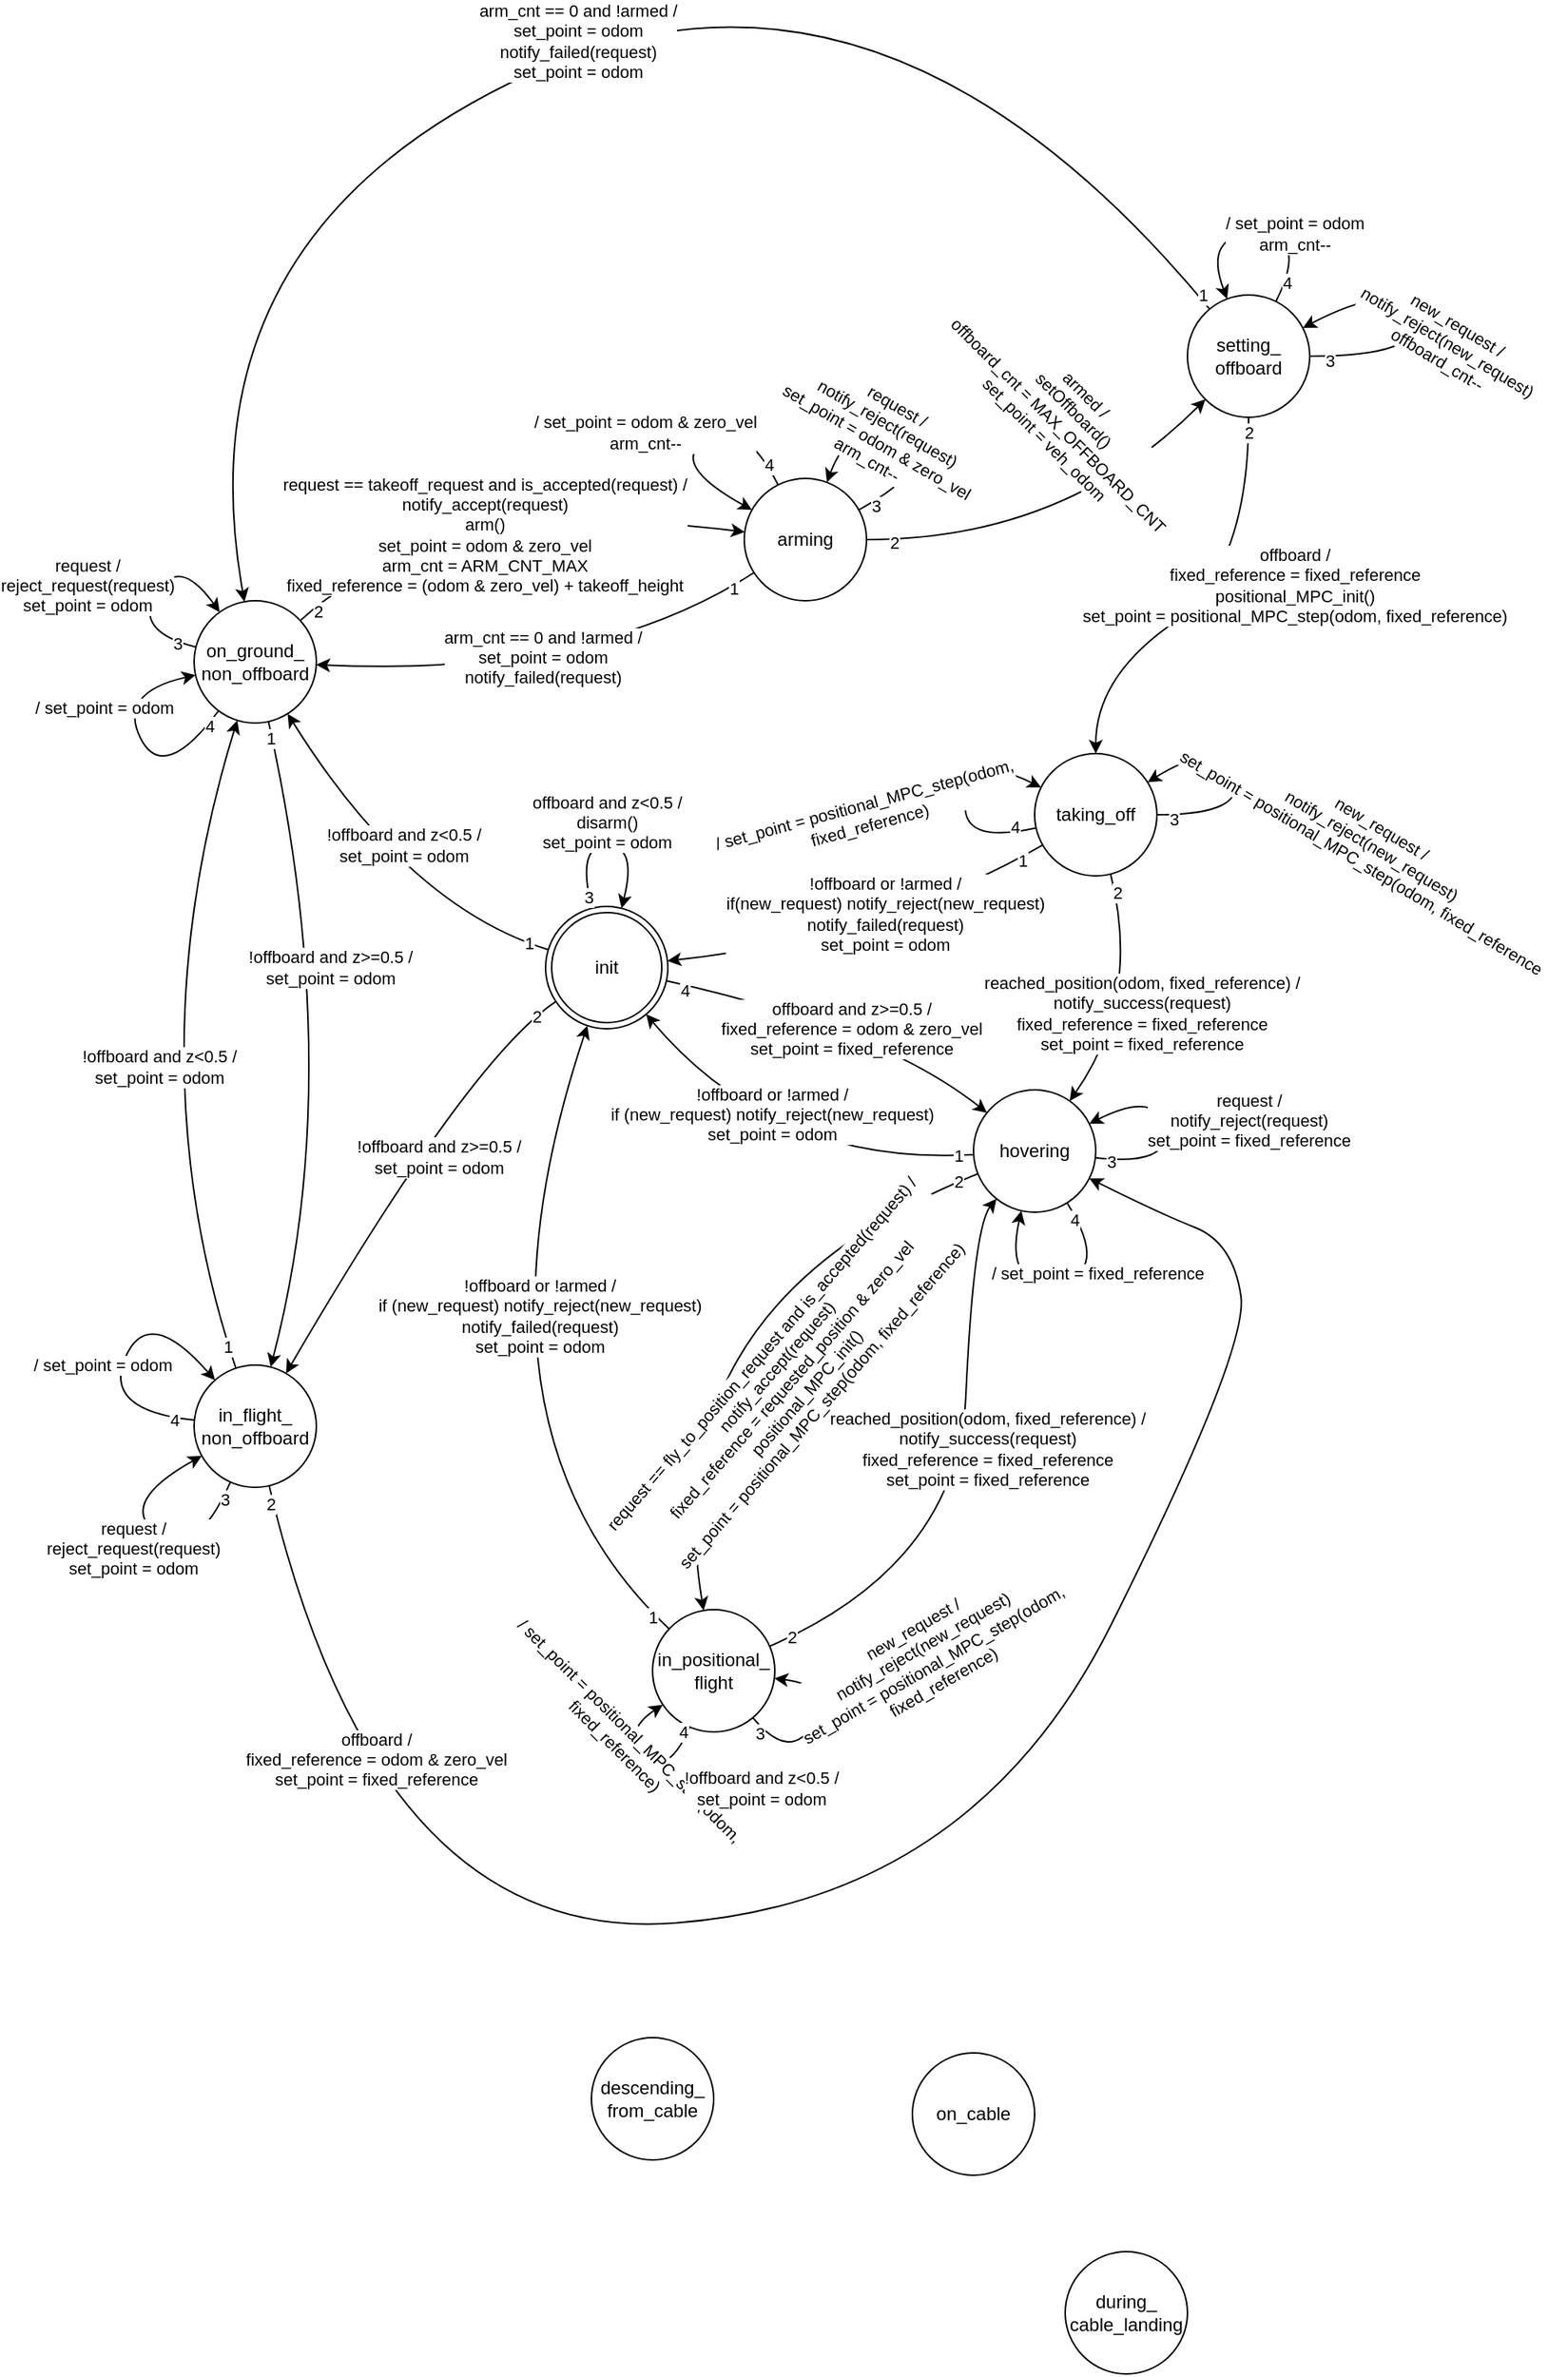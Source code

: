 <mxfile version="20.2.4" type="github">
  <diagram id="1Jh8lGgyKnSP5pfqneyj" name="Page-1">
    <mxGraphModel dx="1265" dy="3603" grid="1" gridSize="10" guides="1" tooltips="1" connect="1" arrows="1" fold="1" page="1" pageScale="1" pageWidth="850" pageHeight="1100" math="0" shadow="0">
      <root>
        <mxCell id="0" />
        <mxCell id="1" parent="0" />
        <mxCell id="nZ2ogU8yaggC1YaTWvZz-1" value="init" style="ellipse;shape=doubleEllipse;whiteSpace=wrap;html=1;aspect=fixed;" parent="1" vertex="1">
          <mxGeometry x="360" y="40" width="80" height="80" as="geometry" />
        </mxCell>
        <mxCell id="nZ2ogU8yaggC1YaTWvZz-2" value="&lt;div&gt;on_ground_&lt;/div&gt;&lt;div&gt;non_offboard&lt;/div&gt;" style="ellipse;whiteSpace=wrap;html=1;aspect=fixed;" parent="1" vertex="1">
          <mxGeometry x="130" y="-160" width="80" height="80" as="geometry" />
        </mxCell>
        <mxCell id="nZ2ogU8yaggC1YaTWvZz-3" value="in_flight_&lt;div&gt;non_offboard&lt;/div&gt;" style="ellipse;whiteSpace=wrap;html=1;aspect=fixed;" parent="1" vertex="1">
          <mxGeometry x="130" y="340" width="80" height="80" as="geometry" />
        </mxCell>
        <mxCell id="nZ2ogU8yaggC1YaTWvZz-4" value="arming" style="ellipse;whiteSpace=wrap;html=1;aspect=fixed;" parent="1" vertex="1">
          <mxGeometry x="490" y="-240" width="80" height="80" as="geometry" />
        </mxCell>
        <mxCell id="nZ2ogU8yaggC1YaTWvZz-5" value="taking_off" style="ellipse;whiteSpace=wrap;html=1;aspect=fixed;" parent="1" vertex="1">
          <mxGeometry x="680" y="-60" width="80" height="80" as="geometry" />
        </mxCell>
        <mxCell id="nZ2ogU8yaggC1YaTWvZz-6" value="hovering" style="ellipse;whiteSpace=wrap;html=1;aspect=fixed;" parent="1" vertex="1">
          <mxGeometry x="640" y="160" width="80" height="80" as="geometry" />
        </mxCell>
        <mxCell id="nZ2ogU8yaggC1YaTWvZz-7" value="&lt;div&gt;during_&lt;/div&gt;&lt;div&gt;cable_landing&lt;br&gt;&lt;/div&gt;" style="ellipse;whiteSpace=wrap;html=1;aspect=fixed;" parent="1" vertex="1">
          <mxGeometry x="700" y="920" width="80" height="80" as="geometry" />
        </mxCell>
        <mxCell id="nZ2ogU8yaggC1YaTWvZz-8" value="on_cable" style="ellipse;whiteSpace=wrap;html=1;aspect=fixed;" parent="1" vertex="1">
          <mxGeometry x="600" y="790" width="80" height="80" as="geometry" />
        </mxCell>
        <mxCell id="nZ2ogU8yaggC1YaTWvZz-9" value="&lt;div&gt;descending_&lt;/div&gt;&lt;div&gt;from_cable&lt;br&gt;&lt;/div&gt;" style="ellipse;whiteSpace=wrap;html=1;aspect=fixed;" parent="1" vertex="1">
          <mxGeometry x="390" y="780" width="80" height="80" as="geometry" />
        </mxCell>
        <mxCell id="nZ2ogU8yaggC1YaTWvZz-10" value="&lt;div&gt;in_positional_&lt;/div&gt;&lt;div&gt;flight&lt;/div&gt;" style="ellipse;whiteSpace=wrap;html=1;aspect=fixed;" parent="1" vertex="1">
          <mxGeometry x="430" y="500" width="80" height="80" as="geometry" />
        </mxCell>
        <mxCell id="nZ2ogU8yaggC1YaTWvZz-11" value="" style="curved=1;endArrow=classic;html=1;rounded=0;" parent="1" source="nZ2ogU8yaggC1YaTWvZz-1" target="nZ2ogU8yaggC1YaTWvZz-2" edge="1">
          <mxGeometry width="50" height="50" relative="1" as="geometry">
            <mxPoint x="220" y="120" as="sourcePoint" />
            <mxPoint x="270" y="70" as="targetPoint" />
            <Array as="points">
              <mxPoint x="270" y="40" />
            </Array>
          </mxGeometry>
        </mxCell>
        <mxCell id="nZ2ogU8yaggC1YaTWvZz-13" value="&lt;div&gt;!offboard and z&amp;lt;0.5 /&lt;/div&gt;&lt;div&gt;set_point = odom&lt;br&gt;&lt;/div&gt;" style="edgeLabel;html=1;align=center;verticalAlign=middle;resizable=0;points=[];" parent="nZ2ogU8yaggC1YaTWvZz-11" vertex="1" connectable="0">
          <mxGeometry x="-0.129" y="15" relative="1" as="geometry">
            <mxPoint x="15" y="-39" as="offset" />
          </mxGeometry>
        </mxCell>
        <mxCell id="nZ2ogU8yaggC1YaTWvZz-48" value="1" style="edgeLabel;html=1;align=center;verticalAlign=middle;resizable=0;points=[];" parent="nZ2ogU8yaggC1YaTWvZz-11" vertex="1" connectable="0">
          <mxGeometry x="-0.888" y="-1" relative="1" as="geometry">
            <mxPoint as="offset" />
          </mxGeometry>
        </mxCell>
        <mxCell id="nZ2ogU8yaggC1YaTWvZz-14" value="" style="curved=1;endArrow=classic;html=1;rounded=0;" parent="1" source="nZ2ogU8yaggC1YaTWvZz-1" target="nZ2ogU8yaggC1YaTWvZz-3" edge="1">
          <mxGeometry width="50" height="50" relative="1" as="geometry">
            <mxPoint x="220" y="120" as="sourcePoint" />
            <mxPoint x="270" y="70" as="targetPoint" />
            <Array as="points">
              <mxPoint x="310" y="140" />
            </Array>
          </mxGeometry>
        </mxCell>
        <mxCell id="nZ2ogU8yaggC1YaTWvZz-15" value="&lt;div&gt;!offboard and z&amp;gt;=0.5 / &lt;br&gt;&lt;/div&gt;&lt;div&gt;set_point = odom&lt;br&gt;&lt;/div&gt;" style="edgeLabel;html=1;align=center;verticalAlign=middle;resizable=0;points=[];" parent="nZ2ogU8yaggC1YaTWvZz-14" vertex="1" connectable="0">
          <mxGeometry x="-0.129" y="15" relative="1" as="geometry">
            <mxPoint as="offset" />
          </mxGeometry>
        </mxCell>
        <mxCell id="nZ2ogU8yaggC1YaTWvZz-49" value="2" style="edgeLabel;html=1;align=center;verticalAlign=middle;resizable=0;points=[];" parent="nZ2ogU8yaggC1YaTWvZz-14" vertex="1" connectable="0">
          <mxGeometry x="-0.895" y="1" relative="1" as="geometry">
            <mxPoint as="offset" />
          </mxGeometry>
        </mxCell>
        <mxCell id="nZ2ogU8yaggC1YaTWvZz-16" value="" style="curved=1;endArrow=classic;html=1;rounded=0;" parent="1" source="nZ2ogU8yaggC1YaTWvZz-1" target="nZ2ogU8yaggC1YaTWvZz-1" edge="1">
          <mxGeometry width="50" height="50" relative="1" as="geometry">
            <mxPoint x="220" y="120" as="sourcePoint" />
            <mxPoint x="270" y="70" as="targetPoint" />
            <Array as="points">
              <mxPoint x="380" />
              <mxPoint x="420" />
            </Array>
          </mxGeometry>
        </mxCell>
        <mxCell id="nZ2ogU8yaggC1YaTWvZz-17" value="&lt;div&gt;offboard and z&amp;lt;0.5 / &lt;br&gt;&lt;/div&gt;&lt;div&gt;disarm()&lt;br&gt;&lt;/div&gt;&lt;div&gt;set_point = odom&lt;/div&gt;" style="edgeLabel;html=1;align=center;verticalAlign=middle;resizable=0;points=[];" parent="nZ2ogU8yaggC1YaTWvZz-16" vertex="1" connectable="0">
          <mxGeometry x="-0.129" y="15" relative="1" as="geometry">
            <mxPoint x="8" as="offset" />
          </mxGeometry>
        </mxCell>
        <mxCell id="nZ2ogU8yaggC1YaTWvZz-51" value="3" style="edgeLabel;html=1;align=center;verticalAlign=middle;resizable=0;points=[];" parent="nZ2ogU8yaggC1YaTWvZz-16" vertex="1" connectable="0">
          <mxGeometry x="-0.871" y="1" relative="1" as="geometry">
            <mxPoint as="offset" />
          </mxGeometry>
        </mxCell>
        <mxCell id="nZ2ogU8yaggC1YaTWvZz-18" value="" style="curved=1;endArrow=classic;html=1;rounded=0;" parent="1" source="nZ2ogU8yaggC1YaTWvZz-1" target="nZ2ogU8yaggC1YaTWvZz-6" edge="1">
          <mxGeometry width="50" height="50" relative="1" as="geometry">
            <mxPoint x="220" y="120" as="sourcePoint" />
            <mxPoint x="270" y="70" as="targetPoint" />
            <Array as="points">
              <mxPoint x="580" y="120" />
            </Array>
          </mxGeometry>
        </mxCell>
        <mxCell id="nZ2ogU8yaggC1YaTWvZz-19" value="&lt;div&gt;offboard and z&amp;gt;=0.5 /&lt;/div&gt;&lt;div&gt;fixed_reference = odom &amp;amp; zero_vel&lt;br&gt;&lt;/div&gt;&lt;div&gt;set_point = fixed_reference&lt;br&gt;&lt;/div&gt;" style="edgeLabel;html=1;align=center;verticalAlign=middle;resizable=0;points=[];" parent="nZ2ogU8yaggC1YaTWvZz-18" vertex="1" connectable="0">
          <mxGeometry x="-0.129" y="15" relative="1" as="geometry">
            <mxPoint x="19" y="24" as="offset" />
          </mxGeometry>
        </mxCell>
        <mxCell id="nZ2ogU8yaggC1YaTWvZz-52" value="4" style="edgeLabel;html=1;align=center;verticalAlign=middle;resizable=0;points=[];" parent="nZ2ogU8yaggC1YaTWvZz-18" vertex="1" connectable="0">
          <mxGeometry x="-0.887" y="-3" relative="1" as="geometry">
            <mxPoint as="offset" />
          </mxGeometry>
        </mxCell>
        <mxCell id="nZ2ogU8yaggC1YaTWvZz-21" value="" style="curved=1;endArrow=classic;html=1;rounded=0;" parent="1" source="nZ2ogU8yaggC1YaTWvZz-2" target="nZ2ogU8yaggC1YaTWvZz-3" edge="1">
          <mxGeometry width="50" height="50" relative="1" as="geometry">
            <mxPoint x="120" y="180" as="sourcePoint" />
            <mxPoint x="170" y="130" as="targetPoint" />
            <Array as="points">
              <mxPoint x="230" y="150" />
            </Array>
          </mxGeometry>
        </mxCell>
        <mxCell id="nZ2ogU8yaggC1YaTWvZz-23" value="&lt;div&gt;!offboard and z&amp;gt;=0.5 /&lt;br&gt;&lt;/div&gt;set_point = odom" style="edgeLabel;html=1;align=center;verticalAlign=middle;resizable=0;points=[];" parent="nZ2ogU8yaggC1YaTWvZz-21" vertex="1" connectable="0">
          <mxGeometry x="-0.194" y="46" relative="1" as="geometry">
            <mxPoint x="-43" as="offset" />
          </mxGeometry>
        </mxCell>
        <mxCell id="nZ2ogU8yaggC1YaTWvZz-53" value="1" style="edgeLabel;html=1;align=center;verticalAlign=middle;resizable=0;points=[];" parent="nZ2ogU8yaggC1YaTWvZz-21" vertex="1" connectable="0">
          <mxGeometry x="-0.949" y="-1" relative="1" as="geometry">
            <mxPoint as="offset" />
          </mxGeometry>
        </mxCell>
        <mxCell id="nZ2ogU8yaggC1YaTWvZz-24" value="" style="curved=1;endArrow=classic;html=1;rounded=0;" parent="1" source="nZ2ogU8yaggC1YaTWvZz-3" target="nZ2ogU8yaggC1YaTWvZz-2" edge="1">
          <mxGeometry width="50" height="50" relative="1" as="geometry">
            <mxPoint x="120" y="180" as="sourcePoint" />
            <mxPoint x="170" y="130" as="targetPoint" />
            <Array as="points">
              <mxPoint x="90" y="140" />
            </Array>
          </mxGeometry>
        </mxCell>
        <mxCell id="nZ2ogU8yaggC1YaTWvZz-25" value="&lt;div&gt;!offboard and z&amp;lt;0.5 /&lt;/div&gt;&lt;div&gt;set_point = odom&lt;/div&gt;" style="edgeLabel;html=1;align=center;verticalAlign=middle;resizable=0;points=[];" parent="nZ2ogU8yaggC1YaTWvZz-24" vertex="1" connectable="0">
          <mxGeometry x="-0.194" y="46" relative="1" as="geometry">
            <mxPoint x="50" y="-42" as="offset" />
          </mxGeometry>
        </mxCell>
        <mxCell id="nZ2ogU8yaggC1YaTWvZz-83" value="1" style="edgeLabel;html=1;align=center;verticalAlign=middle;resizable=0;points=[];" parent="nZ2ogU8yaggC1YaTWvZz-24" vertex="1" connectable="0">
          <mxGeometry x="-0.932" y="1" relative="1" as="geometry">
            <mxPoint as="offset" />
          </mxGeometry>
        </mxCell>
        <mxCell id="nZ2ogU8yaggC1YaTWvZz-26" value="" style="curved=1;endArrow=classic;html=1;rounded=0;" parent="1" source="nZ2ogU8yaggC1YaTWvZz-2" target="nZ2ogU8yaggC1YaTWvZz-4" edge="1">
          <mxGeometry width="50" height="50" relative="1" as="geometry">
            <mxPoint x="210" y="-180" as="sourcePoint" />
            <mxPoint x="260" y="-230" as="targetPoint" />
            <Array as="points">
              <mxPoint x="290" y="-230" />
            </Array>
          </mxGeometry>
        </mxCell>
        <mxCell id="nZ2ogU8yaggC1YaTWvZz-33" value="&lt;div&gt;&lt;div&gt;request == takeoff_request and is_accepted(request) /&lt;/div&gt;&lt;div&gt;notify_accept(request)&lt;/div&gt;arm()&lt;br&gt;&lt;/div&gt;&lt;div&gt;set_point = odom &amp;amp; zero_vel&lt;br&gt;&lt;/div&gt;&lt;div&gt;arm_cnt = ARM_CNT_MAX&lt;br&gt;&lt;/div&gt;&lt;div&gt;fixed_reference = (odom &amp;amp; zero_vel) + takeoff_height&lt;/div&gt;" style="edgeLabel;html=1;align=center;verticalAlign=middle;resizable=0;points=[];" parent="nZ2ogU8yaggC1YaTWvZz-26" vertex="1" connectable="0">
          <mxGeometry x="-0.04" y="-23" relative="1" as="geometry">
            <mxPoint as="offset" />
          </mxGeometry>
        </mxCell>
        <mxCell id="nZ2ogU8yaggC1YaTWvZz-54" value="2" style="edgeLabel;html=1;align=center;verticalAlign=middle;resizable=0;points=[];" parent="nZ2ogU8yaggC1YaTWvZz-26" vertex="1" connectable="0">
          <mxGeometry x="-0.927" y="-3" relative="1" as="geometry">
            <mxPoint as="offset" />
          </mxGeometry>
        </mxCell>
        <mxCell id="nZ2ogU8yaggC1YaTWvZz-27" value="" style="curved=1;endArrow=classic;html=1;rounded=0;" parent="1" source="nZ2ogU8yaggC1YaTWvZz-3" target="nZ2ogU8yaggC1YaTWvZz-3" edge="1">
          <mxGeometry width="50" height="50" relative="1" as="geometry">
            <mxPoint x="140" y="510" as="sourcePoint" />
            <mxPoint x="190" y="460" as="targetPoint" />
            <Array as="points">
              <mxPoint x="130" y="470" />
              <mxPoint x="80" y="430" />
            </Array>
          </mxGeometry>
        </mxCell>
        <mxCell id="nZ2ogU8yaggC1YaTWvZz-28" value="&lt;div&gt;request /&lt;/div&gt;&lt;div&gt;reject_request(request)&lt;/div&gt;&lt;div&gt;set_point = odom&lt;br&gt;&lt;/div&gt;" style="edgeLabel;html=1;align=center;verticalAlign=middle;resizable=0;points=[];" parent="nZ2ogU8yaggC1YaTWvZz-27" vertex="1" connectable="0">
          <mxGeometry x="-0.21" y="-4" relative="1" as="geometry">
            <mxPoint x="-31" y="2" as="offset" />
          </mxGeometry>
        </mxCell>
        <mxCell id="nZ2ogU8yaggC1YaTWvZz-85" value="3" style="edgeLabel;html=1;align=center;verticalAlign=middle;resizable=0;points=[];" parent="nZ2ogU8yaggC1YaTWvZz-27" vertex="1" connectable="0">
          <mxGeometry x="-0.152" y="-3" relative="1" as="geometry">
            <mxPoint x="34" y="-27" as="offset" />
          </mxGeometry>
        </mxCell>
        <mxCell id="nZ2ogU8yaggC1YaTWvZz-31" value="" style="curved=1;endArrow=classic;html=1;rounded=0;" parent="1" source="nZ2ogU8yaggC1YaTWvZz-2" target="nZ2ogU8yaggC1YaTWvZz-2" edge="1">
          <mxGeometry width="50" height="50" relative="1" as="geometry">
            <mxPoint x="80" y="-140" as="sourcePoint" />
            <mxPoint x="130" y="-190" as="targetPoint" />
            <Array as="points">
              <mxPoint x="110" y="-40" />
              <mxPoint x="80" y="-100" />
            </Array>
          </mxGeometry>
        </mxCell>
        <mxCell id="nZ2ogU8yaggC1YaTWvZz-32" value="/ set_point = odom" style="edgeLabel;html=1;align=center;verticalAlign=middle;resizable=0;points=[];" parent="nZ2ogU8yaggC1YaTWvZz-31" vertex="1" connectable="0">
          <mxGeometry x="-0.08" y="-4" relative="1" as="geometry">
            <mxPoint x="-33" y="-28" as="offset" />
          </mxGeometry>
        </mxCell>
        <mxCell id="nZ2ogU8yaggC1YaTWvZz-56" value="4" style="edgeLabel;html=1;align=center;verticalAlign=middle;resizable=0;points=[];" parent="nZ2ogU8yaggC1YaTWvZz-31" vertex="1" connectable="0">
          <mxGeometry x="-0.871" y="1" relative="1" as="geometry">
            <mxPoint as="offset" />
          </mxGeometry>
        </mxCell>
        <mxCell id="nZ2ogU8yaggC1YaTWvZz-34" value="" style="curved=1;endArrow=classic;html=1;rounded=0;" parent="1" source="nZ2ogU8yaggC1YaTWvZz-4" target="nZ2ogU8yaggC1YaTWvZz-4" edge="1">
          <mxGeometry width="50" height="50" relative="1" as="geometry">
            <mxPoint x="510" y="-300" as="sourcePoint" />
            <mxPoint x="560" y="-350" as="targetPoint" />
            <Array as="points">
              <mxPoint x="490" y="-280" />
              <mxPoint x="440" y="-250" />
            </Array>
          </mxGeometry>
        </mxCell>
        <mxCell id="nZ2ogU8yaggC1YaTWvZz-35" value="&lt;div&gt;/ set_point = odom &amp;amp; zero_vel&lt;/div&gt;arm_cnt--" style="edgeLabel;html=1;align=center;verticalAlign=middle;resizable=0;points=[];" parent="nZ2ogU8yaggC1YaTWvZz-34" vertex="1" connectable="0">
          <mxGeometry x="0.614" y="11" relative="1" as="geometry">
            <mxPoint x="-47" y="-25" as="offset" />
          </mxGeometry>
        </mxCell>
        <mxCell id="nZ2ogU8yaggC1YaTWvZz-60" value="4" style="edgeLabel;html=1;align=center;verticalAlign=middle;resizable=0;points=[];" parent="nZ2ogU8yaggC1YaTWvZz-34" vertex="1" connectable="0">
          <mxGeometry x="-0.824" relative="1" as="geometry">
            <mxPoint as="offset" />
          </mxGeometry>
        </mxCell>
        <mxCell id="nZ2ogU8yaggC1YaTWvZz-36" value="" style="curved=1;endArrow=classic;html=1;rounded=0;" parent="1" source="nZ2ogU8yaggC1YaTWvZz-4" target="nZ2ogU8yaggC1YaTWvZz-2" edge="1">
          <mxGeometry width="50" height="50" relative="1" as="geometry">
            <mxPoint x="330" y="-100" as="sourcePoint" />
            <mxPoint x="380" y="-150" as="targetPoint" />
            <Array as="points">
              <mxPoint x="390" y="-110" />
            </Array>
          </mxGeometry>
        </mxCell>
        <mxCell id="nZ2ogU8yaggC1YaTWvZz-37" value="&lt;div&gt;arm_cnt == 0 and !armed /&lt;/div&gt;&lt;div&gt;set_point = odom&lt;br&gt;&lt;/div&gt;&lt;div&gt;notify_failed(request)&lt;/div&gt;" style="edgeLabel;html=1;align=center;verticalAlign=middle;resizable=0;points=[];" parent="nZ2ogU8yaggC1YaTWvZz-36" vertex="1" connectable="0">
          <mxGeometry x="0.037" y="-12" relative="1" as="geometry">
            <mxPoint as="offset" />
          </mxGeometry>
        </mxCell>
        <mxCell id="nZ2ogU8yaggC1YaTWvZz-57" value="1" style="edgeLabel;html=1;align=center;verticalAlign=middle;resizable=0;points=[];" parent="nZ2ogU8yaggC1YaTWvZz-36" vertex="1" connectable="0">
          <mxGeometry x="-0.89" y="2" relative="1" as="geometry">
            <mxPoint y="-1" as="offset" />
          </mxGeometry>
        </mxCell>
        <mxCell id="nZ2ogU8yaggC1YaTWvZz-38" value="" style="curved=1;endArrow=classic;html=1;rounded=0;" parent="1" source="nZ2ogU8yaggC1YaTWvZz-4" target="EM5DDaqjsvYjp_gpAgt6-2" edge="1">
          <mxGeometry width="50" height="50" relative="1" as="geometry">
            <mxPoint x="620" y="-130" as="sourcePoint" />
            <mxPoint x="670" y="-180" as="targetPoint" />
            <Array as="points">
              <mxPoint x="700" y="-200" />
            </Array>
          </mxGeometry>
        </mxCell>
        <mxCell id="nZ2ogU8yaggC1YaTWvZz-39" value="&lt;div&gt;armed /&amp;nbsp;&lt;/div&gt;&lt;div&gt;setOffboard()&lt;br&gt;&lt;/div&gt;&lt;div&gt;offboard_cnt = MAX_OFFBOARD_CNT&lt;/div&gt;&lt;div&gt;set_point = veh_odom&lt;br&gt;&lt;/div&gt;" style="edgeLabel;html=1;align=center;verticalAlign=middle;resizable=0;points=[];rotation=45;" parent="nZ2ogU8yaggC1YaTWvZz-38" vertex="1" connectable="0">
          <mxGeometry x="-0.124" y="-17" relative="1" as="geometry">
            <mxPoint x="16" y="-97" as="offset" />
          </mxGeometry>
        </mxCell>
        <mxCell id="nZ2ogU8yaggC1YaTWvZz-58" value="2" style="edgeLabel;html=1;align=center;verticalAlign=middle;resizable=0;points=[];" parent="nZ2ogU8yaggC1YaTWvZz-38" vertex="1" connectable="0">
          <mxGeometry x="-0.86" y="-2" relative="1" as="geometry">
            <mxPoint as="offset" />
          </mxGeometry>
        </mxCell>
        <mxCell id="nZ2ogU8yaggC1YaTWvZz-40" value="" style="curved=1;endArrow=classic;html=1;rounded=0;" parent="1" source="nZ2ogU8yaggC1YaTWvZz-5" target="nZ2ogU8yaggC1YaTWvZz-6" edge="1">
          <mxGeometry width="50" height="50" relative="1" as="geometry">
            <mxPoint x="800" y="130" as="sourcePoint" />
            <mxPoint x="850" y="80" as="targetPoint" />
            <Array as="points">
              <mxPoint x="750" y="100" />
            </Array>
          </mxGeometry>
        </mxCell>
        <mxCell id="nZ2ogU8yaggC1YaTWvZz-41" value="&lt;div&gt;reached_position(odom, fixed_reference) /&lt;/div&gt;&lt;div&gt;notify_success(request)&lt;/div&gt;&lt;div&gt;fixed_reference = fixed_reference&lt;/div&gt;&lt;div&gt;set_point = fixed_reference&lt;br&gt;&lt;/div&gt;" style="edgeLabel;html=1;align=center;verticalAlign=middle;resizable=0;points=[];" parent="nZ2ogU8yaggC1YaTWvZz-40" vertex="1" connectable="0">
          <mxGeometry x="-0.204" y="-9" relative="1" as="geometry">
            <mxPoint x="13" y="25" as="offset" />
          </mxGeometry>
        </mxCell>
        <mxCell id="nZ2ogU8yaggC1YaTWvZz-68" value="2" style="edgeLabel;html=1;align=center;verticalAlign=middle;resizable=0;points=[];" parent="nZ2ogU8yaggC1YaTWvZz-40" vertex="1" connectable="0">
          <mxGeometry x="-0.845" y="1" relative="1" as="geometry">
            <mxPoint as="offset" />
          </mxGeometry>
        </mxCell>
        <mxCell id="nZ2ogU8yaggC1YaTWvZz-42" value="" style="curved=1;endArrow=classic;html=1;rounded=0;" parent="1" source="nZ2ogU8yaggC1YaTWvZz-4" target="nZ2ogU8yaggC1YaTWvZz-4" edge="1">
          <mxGeometry width="50" height="50" relative="1" as="geometry">
            <mxPoint x="590" y="-240" as="sourcePoint" />
            <mxPoint x="640" y="-290" as="targetPoint" />
            <Array as="points">
              <mxPoint x="620" y="-250" />
              <mxPoint x="560" y="-280" />
            </Array>
          </mxGeometry>
        </mxCell>
        <mxCell id="nZ2ogU8yaggC1YaTWvZz-43" value="&lt;div&gt;request /&lt;/div&gt;&lt;div&gt;notify_reject(request)&lt;br&gt;&lt;/div&gt;&lt;div&gt;set_point = odom &amp;amp; zero_vel&lt;br&gt;&lt;/div&gt;arm_cnt--" style="edgeLabel;html=1;align=center;verticalAlign=middle;resizable=0;points=[];rotation=30;" parent="nZ2ogU8yaggC1YaTWvZz-42" vertex="1" connectable="0">
          <mxGeometry x="0.253" y="4" relative="1" as="geometry">
            <mxPoint x="4" y="-3" as="offset" />
          </mxGeometry>
        </mxCell>
        <mxCell id="nZ2ogU8yaggC1YaTWvZz-59" value="3" style="edgeLabel;html=1;align=center;verticalAlign=middle;resizable=0;points=[];" parent="nZ2ogU8yaggC1YaTWvZz-42" vertex="1" connectable="0">
          <mxGeometry x="-0.876" y="-3" relative="1" as="geometry">
            <mxPoint as="offset" />
          </mxGeometry>
        </mxCell>
        <mxCell id="nZ2ogU8yaggC1YaTWvZz-46" value="" style="curved=1;endArrow=classic;html=1;rounded=0;" parent="1" source="nZ2ogU8yaggC1YaTWvZz-2" target="nZ2ogU8yaggC1YaTWvZz-2" edge="1">
          <mxGeometry width="50" height="50" relative="1" as="geometry">
            <mxPoint x="70" y="-180" as="sourcePoint" />
            <mxPoint x="120" y="-230" as="targetPoint" />
            <Array as="points">
              <mxPoint x="90" y="-140" />
              <mxPoint x="120" y="-190" />
            </Array>
          </mxGeometry>
        </mxCell>
        <mxCell id="nZ2ogU8yaggC1YaTWvZz-47" value="&lt;div&gt;request /&lt;/div&gt;&lt;div&gt;reject_request(request)&lt;/div&gt;&lt;div&gt;set_point = odom&lt;br&gt;&lt;/div&gt;" style="edgeLabel;html=1;align=center;verticalAlign=middle;resizable=0;points=[];" parent="nZ2ogU8yaggC1YaTWvZz-46" vertex="1" connectable="0">
          <mxGeometry x="0.135" relative="1" as="geometry">
            <mxPoint x="-51" y="5" as="offset" />
          </mxGeometry>
        </mxCell>
        <mxCell id="nZ2ogU8yaggC1YaTWvZz-55" value="3" style="edgeLabel;html=1;align=center;verticalAlign=middle;resizable=0;points=[];" parent="nZ2ogU8yaggC1YaTWvZz-46" vertex="1" connectable="0">
          <mxGeometry x="-0.831" y="1" relative="1" as="geometry">
            <mxPoint as="offset" />
          </mxGeometry>
        </mxCell>
        <mxCell id="nZ2ogU8yaggC1YaTWvZz-61" value="" style="curved=1;endArrow=classic;html=1;rounded=0;" parent="1" source="nZ2ogU8yaggC1YaTWvZz-5" target="nZ2ogU8yaggC1YaTWvZz-1" edge="1">
          <mxGeometry width="50" height="50" relative="1" as="geometry">
            <mxPoint x="550" y="60" as="sourcePoint" />
            <mxPoint x="600" y="10" as="targetPoint" />
            <Array as="points">
              <mxPoint x="580" y="60" />
            </Array>
          </mxGeometry>
        </mxCell>
        <mxCell id="nZ2ogU8yaggC1YaTWvZz-62" value="&lt;div&gt;!offboard or !armed /&lt;/div&gt;&lt;div&gt;if(new_request) notify_reject(new_request)&lt;br&gt;&lt;/div&gt;&lt;div&gt;notify_failed(request)&lt;/div&gt;&lt;div&gt;set_point = odom&lt;br&gt;&lt;/div&gt;" style="edgeLabel;html=1;align=center;verticalAlign=middle;resizable=0;points=[];" parent="nZ2ogU8yaggC1YaTWvZz-61" vertex="1" connectable="0">
          <mxGeometry x="-0.146" y="-12" relative="1" as="geometry">
            <mxPoint as="offset" />
          </mxGeometry>
        </mxCell>
        <mxCell id="nZ2ogU8yaggC1YaTWvZz-67" value="1" style="edgeLabel;html=1;align=center;verticalAlign=middle;resizable=0;points=[];" parent="nZ2ogU8yaggC1YaTWvZz-61" vertex="1" connectable="0">
          <mxGeometry x="-0.874" y="2" relative="1" as="geometry">
            <mxPoint as="offset" />
          </mxGeometry>
        </mxCell>
        <mxCell id="nZ2ogU8yaggC1YaTWvZz-63" value="" style="curved=1;endArrow=classic;html=1;rounded=0;" parent="1" source="nZ2ogU8yaggC1YaTWvZz-5" target="nZ2ogU8yaggC1YaTWvZz-5" edge="1">
          <mxGeometry width="50" height="50" relative="1" as="geometry">
            <mxPoint x="810" y="-20" as="sourcePoint" />
            <mxPoint x="860" y="-70" as="targetPoint" />
            <Array as="points">
              <mxPoint x="820" y="-20" />
              <mxPoint x="800" y="-70" />
            </Array>
          </mxGeometry>
        </mxCell>
        <mxCell id="nZ2ogU8yaggC1YaTWvZz-64" value="&lt;div&gt;new_request /&lt;/div&gt;&lt;div&gt;notify_reject(new_request)&lt;/div&gt;&lt;div&gt;set_point = positional_MPC_step(odom, fixed_reference&lt;br&gt;&lt;/div&gt;" style="edgeLabel;html=1;align=center;verticalAlign=middle;resizable=0;points=[];rotation=31;" parent="nZ2ogU8yaggC1YaTWvZz-63" vertex="1" connectable="0">
          <mxGeometry x="0.202" y="3" relative="1" as="geometry">
            <mxPoint x="98" y="57" as="offset" />
          </mxGeometry>
        </mxCell>
        <mxCell id="nZ2ogU8yaggC1YaTWvZz-69" value="3" style="edgeLabel;html=1;align=center;verticalAlign=middle;resizable=0;points=[];" parent="nZ2ogU8yaggC1YaTWvZz-63" vertex="1" connectable="0">
          <mxGeometry x="-0.869" y="-3" relative="1" as="geometry">
            <mxPoint as="offset" />
          </mxGeometry>
        </mxCell>
        <mxCell id="nZ2ogU8yaggC1YaTWvZz-65" value="" style="curved=1;endArrow=classic;html=1;rounded=0;" parent="1" source="nZ2ogU8yaggC1YaTWvZz-5" target="nZ2ogU8yaggC1YaTWvZz-5" edge="1">
          <mxGeometry width="50" height="50" relative="1" as="geometry">
            <mxPoint x="630" as="sourcePoint" />
            <mxPoint x="680" y="-50" as="targetPoint" />
            <Array as="points">
              <mxPoint x="630" />
              <mxPoint x="640" y="-60" />
            </Array>
          </mxGeometry>
        </mxCell>
        <mxCell id="nZ2ogU8yaggC1YaTWvZz-66" value="&lt;div&gt;/ set_point = positional_MPC_step(odom, &lt;br&gt;&lt;/div&gt;&lt;div&gt;fixed_reference)&lt;/div&gt;" style="edgeLabel;html=1;align=center;verticalAlign=middle;resizable=0;points=[];rotation=-15;" parent="nZ2ogU8yaggC1YaTWvZz-65" vertex="1" connectable="0">
          <mxGeometry x="0.165" y="-5" relative="1" as="geometry">
            <mxPoint x="-72" y="21" as="offset" />
          </mxGeometry>
        </mxCell>
        <mxCell id="nZ2ogU8yaggC1YaTWvZz-70" value="4" style="edgeLabel;html=1;align=center;verticalAlign=middle;resizable=0;points=[];" parent="nZ2ogU8yaggC1YaTWvZz-65" vertex="1" connectable="0">
          <mxGeometry x="-0.834" y="-4" relative="1" as="geometry">
            <mxPoint as="offset" />
          </mxGeometry>
        </mxCell>
        <mxCell id="nZ2ogU8yaggC1YaTWvZz-71" value="" style="curved=1;endArrow=classic;html=1;rounded=0;" parent="1" source="nZ2ogU8yaggC1YaTWvZz-6" target="nZ2ogU8yaggC1YaTWvZz-10" edge="1">
          <mxGeometry width="50" height="50" relative="1" as="geometry">
            <mxPoint x="540" y="290" as="sourcePoint" />
            <mxPoint x="590" y="240" as="targetPoint" />
            <Array as="points">
              <mxPoint x="430" y="300" />
            </Array>
          </mxGeometry>
        </mxCell>
        <mxCell id="nZ2ogU8yaggC1YaTWvZz-72" value="&lt;div&gt;request == fly_to_position_request and is_accepted(request) /&lt;/div&gt;&lt;div&gt;notify_accept(request)&lt;/div&gt;&lt;div&gt;fixed_reference = requested_position &amp;amp; zero_vel&lt;/div&gt;&lt;div&gt;positional_MPC_init()&lt;br&gt;&lt;/div&gt;&lt;div&gt;set_point = positional_MPC_step(odom, fixed_reference)&lt;br&gt;&lt;/div&gt;" style="edgeLabel;html=1;align=center;verticalAlign=middle;resizable=0;points=[];rotation=-49;" parent="nZ2ogU8yaggC1YaTWvZz-71" vertex="1" connectable="0">
          <mxGeometry x="0.185" y="10" relative="1" as="geometry">
            <mxPoint x="76" y="25" as="offset" />
          </mxGeometry>
        </mxCell>
        <mxCell id="nZ2ogU8yaggC1YaTWvZz-80" value="2" style="edgeLabel;html=1;align=center;verticalAlign=middle;resizable=0;points=[];" parent="nZ2ogU8yaggC1YaTWvZz-71" vertex="1" connectable="0">
          <mxGeometry x="-0.861" relative="1" as="geometry">
            <mxPoint x="15" y="-6" as="offset" />
          </mxGeometry>
        </mxCell>
        <mxCell id="nZ2ogU8yaggC1YaTWvZz-73" value="" style="curved=1;endArrow=classic;html=1;rounded=0;" parent="1" source="nZ2ogU8yaggC1YaTWvZz-6" target="nZ2ogU8yaggC1YaTWvZz-1" edge="1">
          <mxGeometry width="50" height="50" relative="1" as="geometry">
            <mxPoint x="460" y="220" as="sourcePoint" />
            <mxPoint x="490" y="160" as="targetPoint" />
            <Array as="points">
              <mxPoint x="510" y="210" />
            </Array>
          </mxGeometry>
        </mxCell>
        <mxCell id="nZ2ogU8yaggC1YaTWvZz-74" value="&lt;div&gt;!offboard or !armed /&lt;/div&gt;&lt;div&gt;if (new_request) notify_reject(new_request)&lt;br&gt;&lt;/div&gt;&lt;div&gt;set_point = odom&lt;br&gt;&lt;/div&gt;" style="edgeLabel;html=1;align=center;verticalAlign=middle;resizable=0;points=[];" parent="nZ2ogU8yaggC1YaTWvZz-73" vertex="1" connectable="0">
          <mxGeometry x="0.214" y="-20" relative="1" as="geometry">
            <mxPoint as="offset" />
          </mxGeometry>
        </mxCell>
        <mxCell id="nZ2ogU8yaggC1YaTWvZz-79" value="1" style="edgeLabel;html=1;align=center;verticalAlign=middle;resizable=0;points=[];" parent="nZ2ogU8yaggC1YaTWvZz-73" vertex="1" connectable="0">
          <mxGeometry x="-0.647" y="-2" relative="1" as="geometry">
            <mxPoint x="36" as="offset" />
          </mxGeometry>
        </mxCell>
        <mxCell id="nZ2ogU8yaggC1YaTWvZz-75" value="" style="curved=1;endArrow=classic;html=1;rounded=0;" parent="1" source="nZ2ogU8yaggC1YaTWvZz-6" target="nZ2ogU8yaggC1YaTWvZz-6" edge="1">
          <mxGeometry width="50" height="50" relative="1" as="geometry">
            <mxPoint x="740" y="220" as="sourcePoint" />
            <mxPoint x="790" y="170" as="targetPoint" />
            <Array as="points">
              <mxPoint x="770" y="210" />
              <mxPoint x="760" y="160" />
            </Array>
          </mxGeometry>
        </mxCell>
        <mxCell id="nZ2ogU8yaggC1YaTWvZz-76" value="&lt;div&gt;request /&lt;/div&gt;&lt;div&gt;notify_reject(request)&lt;/div&gt;&lt;div&gt;set_point = fixed_reference&lt;br&gt;&lt;/div&gt;" style="edgeLabel;html=1;align=center;verticalAlign=middle;resizable=0;points=[];" parent="nZ2ogU8yaggC1YaTWvZz-75" vertex="1" connectable="0">
          <mxGeometry x="-0.146" y="8" relative="1" as="geometry">
            <mxPoint x="60" y="-18" as="offset" />
          </mxGeometry>
        </mxCell>
        <mxCell id="nZ2ogU8yaggC1YaTWvZz-81" value="3" style="edgeLabel;html=1;align=center;verticalAlign=middle;resizable=0;points=[];" parent="nZ2ogU8yaggC1YaTWvZz-75" vertex="1" connectable="0">
          <mxGeometry x="-0.861" y="-1" relative="1" as="geometry">
            <mxPoint as="offset" />
          </mxGeometry>
        </mxCell>
        <mxCell id="nZ2ogU8yaggC1YaTWvZz-77" value="" style="curved=1;endArrow=classic;html=1;rounded=0;" parent="1" source="nZ2ogU8yaggC1YaTWvZz-6" target="nZ2ogU8yaggC1YaTWvZz-6" edge="1">
          <mxGeometry width="50" height="50" relative="1" as="geometry">
            <mxPoint x="730" y="300" as="sourcePoint" />
            <mxPoint x="780" y="250" as="targetPoint" />
            <Array as="points">
              <mxPoint x="730" y="280" />
              <mxPoint x="660" y="290" />
            </Array>
          </mxGeometry>
        </mxCell>
        <mxCell id="nZ2ogU8yaggC1YaTWvZz-78" value="/ set_point = fixed_reference" style="edgeLabel;html=1;align=center;verticalAlign=middle;resizable=0;points=[];" parent="nZ2ogU8yaggC1YaTWvZz-77" vertex="1" connectable="0">
          <mxGeometry x="-0.158" y="2" relative="1" as="geometry">
            <mxPoint x="10" y="-5" as="offset" />
          </mxGeometry>
        </mxCell>
        <mxCell id="nZ2ogU8yaggC1YaTWvZz-82" value="4" style="edgeLabel;html=1;align=center;verticalAlign=middle;resizable=0;points=[];" parent="nZ2ogU8yaggC1YaTWvZz-77" vertex="1" connectable="0">
          <mxGeometry x="-0.869" y="-2" relative="1" as="geometry">
            <mxPoint as="offset" />
          </mxGeometry>
        </mxCell>
        <mxCell id="nZ2ogU8yaggC1YaTWvZz-86" value="" style="curved=1;endArrow=classic;html=1;rounded=0;" parent="1" source="nZ2ogU8yaggC1YaTWvZz-10" target="nZ2ogU8yaggC1YaTWvZz-1" edge="1">
          <mxGeometry width="50" height="50" relative="1" as="geometry">
            <mxPoint x="310" y="470" as="sourcePoint" />
            <mxPoint x="360" y="420" as="targetPoint" />
            <Array as="points">
              <mxPoint x="300" y="380" />
            </Array>
          </mxGeometry>
        </mxCell>
        <mxCell id="nZ2ogU8yaggC1YaTWvZz-88" value="&lt;div&gt;!offboard or !armed /&lt;/div&gt;&lt;div&gt;if (new_request) notify_reject(new_request)&lt;/div&gt;&lt;div&gt;notify_failed(request)&lt;br&gt;&lt;/div&gt;&lt;div&gt;set_point = odom&lt;br&gt;&lt;/div&gt;" style="edgeLabel;html=1;align=center;verticalAlign=middle;resizable=0;points=[];" parent="nZ2ogU8yaggC1YaTWvZz-86" vertex="1" connectable="0">
          <mxGeometry x="0.19" y="-30" relative="1" as="geometry">
            <mxPoint as="offset" />
          </mxGeometry>
        </mxCell>
        <mxCell id="nZ2ogU8yaggC1YaTWvZz-89" value="1" style="edgeLabel;html=1;align=center;verticalAlign=middle;resizable=0;points=[];" parent="nZ2ogU8yaggC1YaTWvZz-86" vertex="1" connectable="0">
          <mxGeometry x="-0.943" y="2" relative="1" as="geometry">
            <mxPoint as="offset" />
          </mxGeometry>
        </mxCell>
        <mxCell id="nZ2ogU8yaggC1YaTWvZz-90" value="" style="curved=1;endArrow=classic;html=1;rounded=0;" parent="1" source="nZ2ogU8yaggC1YaTWvZz-10" target="nZ2ogU8yaggC1YaTWvZz-6" edge="1">
          <mxGeometry width="50" height="50" relative="1" as="geometry">
            <mxPoint x="610" y="520" as="sourcePoint" />
            <mxPoint x="660" y="470" as="targetPoint" />
            <Array as="points">
              <mxPoint x="630" y="470" />
              <mxPoint x="640" y="250" />
            </Array>
          </mxGeometry>
        </mxCell>
        <mxCell id="nZ2ogU8yaggC1YaTWvZz-91" value="2" style="edgeLabel;html=1;align=center;verticalAlign=middle;resizable=0;points=[];" parent="nZ2ogU8yaggC1YaTWvZz-90" vertex="1" connectable="0">
          <mxGeometry x="-0.917" relative="1" as="geometry">
            <mxPoint as="offset" />
          </mxGeometry>
        </mxCell>
        <mxCell id="nZ2ogU8yaggC1YaTWvZz-92" value="&lt;div&gt;reached_position(odom, fixed_reference) /&lt;/div&gt;&lt;div&gt;notify_success(request)&lt;/div&gt;&lt;div&gt;fixed_reference = fixed_reference&lt;/div&gt;&lt;div&gt;set_point = fixed_reference&lt;br&gt;&lt;/div&gt;" style="edgeLabel;html=1;align=center;verticalAlign=middle;resizable=0;points=[];" parent="nZ2ogU8yaggC1YaTWvZz-90" vertex="1" connectable="0">
          <mxGeometry x="0.155" y="16" relative="1" as="geometry">
            <mxPoint x="31" y="10" as="offset" />
          </mxGeometry>
        </mxCell>
        <mxCell id="nZ2ogU8yaggC1YaTWvZz-93" value="" style="curved=1;endArrow=classic;html=1;rounded=0;" parent="1" source="nZ2ogU8yaggC1YaTWvZz-10" target="nZ2ogU8yaggC1YaTWvZz-10" edge="1">
          <mxGeometry width="50" height="50" relative="1" as="geometry">
            <mxPoint x="610" y="600" as="sourcePoint" />
            <mxPoint x="660" y="550" as="targetPoint" />
            <Array as="points">
              <mxPoint x="520" y="600" />
              <mxPoint x="550" y="550" />
            </Array>
          </mxGeometry>
        </mxCell>
        <mxCell id="nZ2ogU8yaggC1YaTWvZz-94" value="&lt;div&gt;new_request /&lt;/div&gt;&lt;div&gt;notify_reject(new_request)&lt;/div&gt;&lt;div&gt;set_point = positional_MPC_step(odom, &lt;br&gt;&lt;/div&gt;&lt;div&gt;fixed_reference)&lt;br&gt;&lt;/div&gt;" style="edgeLabel;html=1;align=center;verticalAlign=middle;resizable=0;points=[];rotation=-30;" parent="nZ2ogU8yaggC1YaTWvZz-93" vertex="1" connectable="0">
          <mxGeometry x="0.115" y="2" relative="1" as="geometry">
            <mxPoint x="72" y="-36" as="offset" />
          </mxGeometry>
        </mxCell>
        <mxCell id="nZ2ogU8yaggC1YaTWvZz-95" value="3" style="edgeLabel;html=1;align=center;verticalAlign=middle;resizable=0;points=[];" parent="nZ2ogU8yaggC1YaTWvZz-93" vertex="1" connectable="0">
          <mxGeometry x="-0.594" y="6" relative="1" as="geometry">
            <mxPoint x="-18" y="-8" as="offset" />
          </mxGeometry>
        </mxCell>
        <mxCell id="nZ2ogU8yaggC1YaTWvZz-96" value="" style="curved=1;endArrow=classic;html=1;rounded=0;" parent="1" source="nZ2ogU8yaggC1YaTWvZz-10" target="nZ2ogU8yaggC1YaTWvZz-10" edge="1">
          <mxGeometry width="50" height="50" relative="1" as="geometry">
            <mxPoint x="410" y="680" as="sourcePoint" />
            <mxPoint x="460" y="630" as="targetPoint" />
            <Array as="points">
              <mxPoint x="440" y="610" />
              <mxPoint x="410" y="580" />
            </Array>
          </mxGeometry>
        </mxCell>
        <mxCell id="nZ2ogU8yaggC1YaTWvZz-97" value="&lt;div&gt;/ set_point = positional_MPC_step(odom,&lt;/div&gt;&lt;div&gt;fixed_reference)&lt;br&gt;&lt;/div&gt;" style="edgeLabel;html=1;align=center;verticalAlign=middle;resizable=0;points=[];rotation=45;" parent="nZ2ogU8yaggC1YaTWvZz-96" vertex="1" connectable="0">
          <mxGeometry x="0.243" y="-6" relative="1" as="geometry">
            <mxPoint x="-11" y="1" as="offset" />
          </mxGeometry>
        </mxCell>
        <mxCell id="nZ2ogU8yaggC1YaTWvZz-98" value="4" style="edgeLabel;html=1;align=center;verticalAlign=middle;resizable=0;points=[];" parent="nZ2ogU8yaggC1YaTWvZz-96" vertex="1" connectable="0">
          <mxGeometry x="-0.172" y="-4" relative="1" as="geometry">
            <mxPoint x="14" y="-20" as="offset" />
          </mxGeometry>
        </mxCell>
        <mxCell id="nZ2ogU8yaggC1YaTWvZz-99" value="" style="curved=1;endArrow=classic;html=1;rounded=0;" parent="1" source="nZ2ogU8yaggC1YaTWvZz-3" target="nZ2ogU8yaggC1YaTWvZz-3" edge="1">
          <mxGeometry width="50" height="50" relative="1" as="geometry">
            <mxPoint x="126" y="403.32" as="sourcePoint" />
            <mxPoint x="110.953" y="379.997" as="targetPoint" />
            <Array as="points">
              <mxPoint x="70" y="370" />
              <mxPoint x="100" y="300" />
            </Array>
          </mxGeometry>
        </mxCell>
        <mxCell id="nZ2ogU8yaggC1YaTWvZz-100" value="/ set_point = odom" style="edgeLabel;html=1;align=center;verticalAlign=middle;resizable=0;points=[];" parent="nZ2ogU8yaggC1YaTWvZz-99" vertex="1" connectable="0">
          <mxGeometry x="-0.08" y="-4" relative="1" as="geometry">
            <mxPoint x="-17" y="-1" as="offset" />
          </mxGeometry>
        </mxCell>
        <mxCell id="nZ2ogU8yaggC1YaTWvZz-101" value="4" style="edgeLabel;html=1;align=center;verticalAlign=middle;resizable=0;points=[];" parent="nZ2ogU8yaggC1YaTWvZz-99" vertex="1" connectable="0">
          <mxGeometry x="-0.871" y="1" relative="1" as="geometry">
            <mxPoint as="offset" />
          </mxGeometry>
        </mxCell>
        <mxCell id="nZ2ogU8yaggC1YaTWvZz-102" value="" style="curved=1;endArrow=classic;html=1;rounded=0;" parent="1" source="nZ2ogU8yaggC1YaTWvZz-3" target="nZ2ogU8yaggC1YaTWvZz-6" edge="1">
          <mxGeometry width="50" height="50" relative="1" as="geometry">
            <mxPoint x="120" y="180" as="sourcePoint" />
            <mxPoint x="170" y="130" as="targetPoint" />
            <Array as="points">
              <mxPoint x="250" y="720" />
              <mxPoint x="640" y="690" />
              <mxPoint x="820" y="330" />
              <mxPoint x="810" y="260" />
              <mxPoint x="760" y="240" />
            </Array>
          </mxGeometry>
        </mxCell>
        <mxCell id="nZ2ogU8yaggC1YaTWvZz-103" value="&lt;div&gt;!offboard and z&amp;lt;0.5 /&lt;/div&gt;&lt;div&gt;set_point = odom&lt;/div&gt;" style="edgeLabel;html=1;align=center;verticalAlign=middle;resizable=0;points=[];" parent="nZ2ogU8yaggC1YaTWvZz-102" vertex="1" connectable="0">
          <mxGeometry x="-0.194" y="46" relative="1" as="geometry">
            <mxPoint x="50" y="-42" as="offset" />
          </mxGeometry>
        </mxCell>
        <mxCell id="nZ2ogU8yaggC1YaTWvZz-104" value="2" style="edgeLabel;html=1;align=center;verticalAlign=middle;resizable=0;points=[];" parent="nZ2ogU8yaggC1YaTWvZz-102" vertex="1" connectable="0">
          <mxGeometry x="-0.932" y="1" relative="1" as="geometry">
            <mxPoint x="-10" y="-30" as="offset" />
          </mxGeometry>
        </mxCell>
        <mxCell id="nZ2ogU8yaggC1YaTWvZz-105" value="&lt;div&gt;offboard /&lt;/div&gt;&lt;div&gt;fixed_reference = odom &amp;amp; zero_vel&lt;/div&gt;&lt;div&gt;set_point = fixed_reference&lt;br&gt;&lt;/div&gt;" style="edgeLabel;html=1;align=center;verticalAlign=middle;resizable=0;points=[];" parent="nZ2ogU8yaggC1YaTWvZz-102" vertex="1" connectable="0">
          <mxGeometry x="-0.702" y="27" relative="1" as="geometry">
            <mxPoint as="offset" />
          </mxGeometry>
        </mxCell>
        <mxCell id="EM5DDaqjsvYjp_gpAgt6-2" value="&lt;div&gt;setting_&lt;/div&gt;&lt;div&gt;offboard&lt;/div&gt;" style="ellipse;whiteSpace=wrap;html=1;aspect=fixed;" vertex="1" parent="1">
          <mxGeometry x="780" y="-360" width="80" height="80" as="geometry" />
        </mxCell>
        <mxCell id="EM5DDaqjsvYjp_gpAgt6-3" value="" style="curved=1;endArrow=classic;html=1;rounded=0;" edge="1" parent="1" source="EM5DDaqjsvYjp_gpAgt6-2" target="nZ2ogU8yaggC1YaTWvZz-2">
          <mxGeometry width="50" height="50" relative="1" as="geometry">
            <mxPoint x="330" y="-100" as="sourcePoint" />
            <mxPoint x="380" y="-150" as="targetPoint" />
            <Array as="points">
              <mxPoint x="580" y="-610" />
              <mxPoint x="120" y="-400" />
            </Array>
          </mxGeometry>
        </mxCell>
        <mxCell id="EM5DDaqjsvYjp_gpAgt6-4" value="&lt;div&gt;arm_cnt == 0 and !armed /&lt;/div&gt;&lt;div&gt;set_point = odom&lt;br&gt;&lt;/div&gt;&lt;div&gt;notify_failed(request)&lt;/div&gt;&lt;div&gt;set_point = odom&lt;br&gt;&lt;/div&gt;" style="edgeLabel;html=1;align=center;verticalAlign=middle;resizable=0;points=[];" vertex="1" connectable="0" parent="EM5DDaqjsvYjp_gpAgt6-3">
          <mxGeometry x="0.037" y="-12" relative="1" as="geometry">
            <mxPoint x="12" as="offset" />
          </mxGeometry>
        </mxCell>
        <mxCell id="EM5DDaqjsvYjp_gpAgt6-5" value="1" style="edgeLabel;html=1;align=center;verticalAlign=middle;resizable=0;points=[];" vertex="1" connectable="0" parent="EM5DDaqjsvYjp_gpAgt6-3">
          <mxGeometry x="-0.89" y="2" relative="1" as="geometry">
            <mxPoint x="35" y="36" as="offset" />
          </mxGeometry>
        </mxCell>
        <mxCell id="EM5DDaqjsvYjp_gpAgt6-6" value="" style="curved=1;endArrow=classic;html=1;rounded=0;" edge="1" parent="1" source="EM5DDaqjsvYjp_gpAgt6-2" target="nZ2ogU8yaggC1YaTWvZz-5">
          <mxGeometry width="50" height="50" relative="1" as="geometry">
            <mxPoint x="810" y="-20" as="sourcePoint" />
            <mxPoint x="860" y="-70" as="targetPoint" />
            <Array as="points">
              <mxPoint x="820" y="-180" />
              <mxPoint x="720" y="-110" />
            </Array>
          </mxGeometry>
        </mxCell>
        <mxCell id="EM5DDaqjsvYjp_gpAgt6-7" value="&lt;div&gt;offboard /&lt;/div&gt;&lt;div&gt;fixed_reference = fixed_reference&lt;/div&gt;&lt;div&gt;positional_MPC_init()&lt;/div&gt;set_point = positional_MPC_step(odom, fixed_reference)" style="edgeLabel;html=1;align=center;verticalAlign=middle;resizable=0;points=[];rotation=0;" vertex="1" connectable="0" parent="EM5DDaqjsvYjp_gpAgt6-6">
          <mxGeometry x="0.202" y="3" relative="1" as="geometry">
            <mxPoint x="80" y="-29" as="offset" />
          </mxGeometry>
        </mxCell>
        <mxCell id="EM5DDaqjsvYjp_gpAgt6-8" value="2" style="edgeLabel;html=1;align=center;verticalAlign=middle;resizable=0;points=[];" vertex="1" connectable="0" parent="EM5DDaqjsvYjp_gpAgt6-6">
          <mxGeometry x="-0.869" y="-3" relative="1" as="geometry">
            <mxPoint x="3" y="-8" as="offset" />
          </mxGeometry>
        </mxCell>
        <mxCell id="EM5DDaqjsvYjp_gpAgt6-9" value="" style="curved=1;endArrow=classic;html=1;rounded=0;" edge="1" parent="1" source="EM5DDaqjsvYjp_gpAgt6-2" target="EM5DDaqjsvYjp_gpAgt6-2">
          <mxGeometry width="50" height="50" relative="1" as="geometry">
            <mxPoint x="876.08" y="-320" as="sourcePoint" />
            <mxPoint x="870.0" y="-341.2" as="targetPoint" />
            <Array as="points">
              <mxPoint x="936.08" y="-320" />
              <mxPoint x="916.08" y="-370" />
            </Array>
          </mxGeometry>
        </mxCell>
        <mxCell id="EM5DDaqjsvYjp_gpAgt6-10" value="&lt;div&gt;new_request /&lt;/div&gt;&lt;div&gt;notify_reject(new_request)&lt;/div&gt;offboard_cnt--" style="edgeLabel;html=1;align=center;verticalAlign=middle;resizable=0;points=[];rotation=31;" vertex="1" connectable="0" parent="EM5DDaqjsvYjp_gpAgt6-9">
          <mxGeometry x="0.202" y="3" relative="1" as="geometry">
            <mxPoint x="33" y="29" as="offset" />
          </mxGeometry>
        </mxCell>
        <mxCell id="EM5DDaqjsvYjp_gpAgt6-11" value="3" style="edgeLabel;html=1;align=center;verticalAlign=middle;resizable=0;points=[];" vertex="1" connectable="0" parent="EM5DDaqjsvYjp_gpAgt6-9">
          <mxGeometry x="-0.869" y="-3" relative="1" as="geometry">
            <mxPoint as="offset" />
          </mxGeometry>
        </mxCell>
        <mxCell id="EM5DDaqjsvYjp_gpAgt6-12" value="" style="curved=1;endArrow=classic;html=1;rounded=0;" edge="1" parent="1" source="EM5DDaqjsvYjp_gpAgt6-2" target="EM5DDaqjsvYjp_gpAgt6-2">
          <mxGeometry width="50" height="50" relative="1" as="geometry">
            <mxPoint x="842.111" y="-395.777" as="sourcePoint" />
            <mxPoint x="825.034" y="-379.426" as="targetPoint" />
            <Array as="points">
              <mxPoint x="860" y="-400" />
              <mxPoint x="790" y="-400" />
            </Array>
          </mxGeometry>
        </mxCell>
        <mxCell id="EM5DDaqjsvYjp_gpAgt6-13" value="&lt;div&gt;/ set_point = odom&lt;br&gt;&lt;/div&gt;arm_cnt--" style="edgeLabel;html=1;align=center;verticalAlign=middle;resizable=0;points=[];" vertex="1" connectable="0" parent="EM5DDaqjsvYjp_gpAgt6-12">
          <mxGeometry x="0.614" y="11" relative="1" as="geometry">
            <mxPoint x="45" y="-9" as="offset" />
          </mxGeometry>
        </mxCell>
        <mxCell id="EM5DDaqjsvYjp_gpAgt6-14" value="4" style="edgeLabel;html=1;align=center;verticalAlign=middle;resizable=0;points=[];" vertex="1" connectable="0" parent="EM5DDaqjsvYjp_gpAgt6-12">
          <mxGeometry x="-0.824" relative="1" as="geometry">
            <mxPoint as="offset" />
          </mxGeometry>
        </mxCell>
      </root>
    </mxGraphModel>
  </diagram>
</mxfile>
